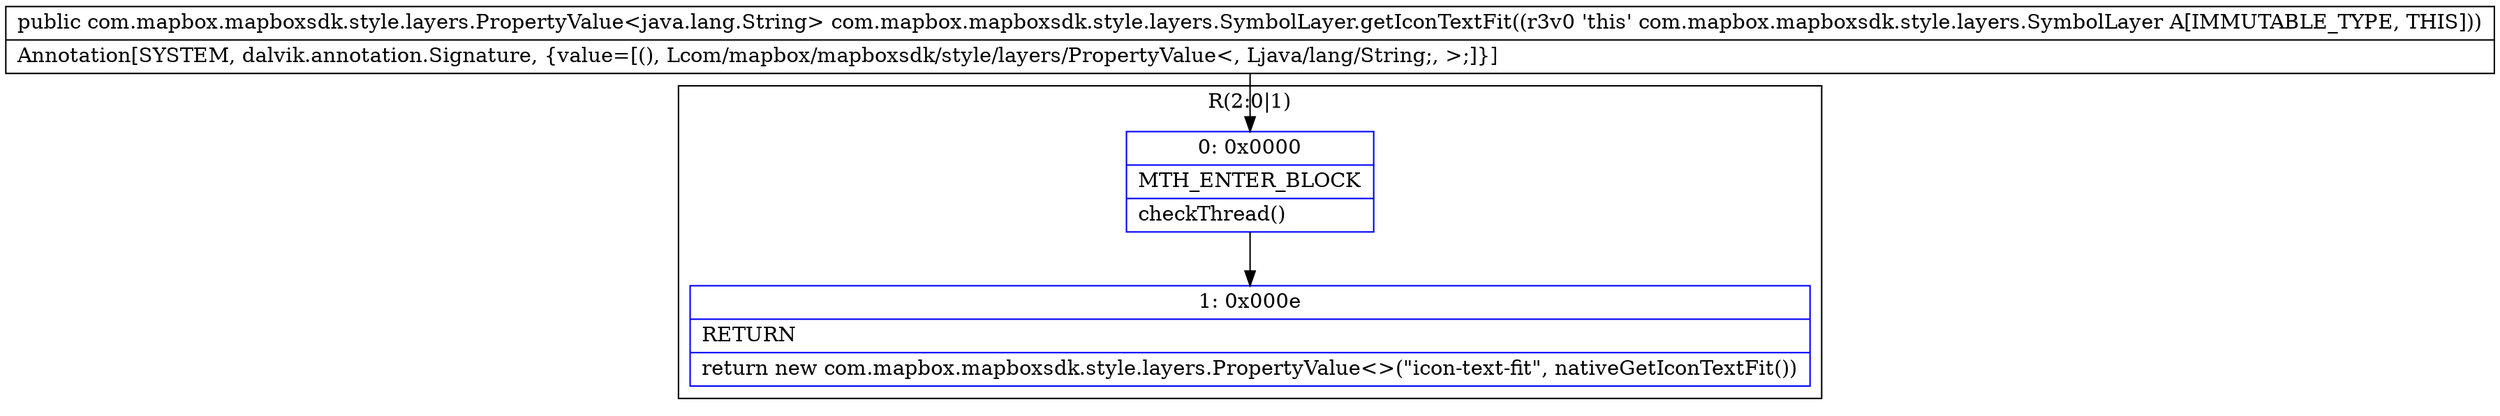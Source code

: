 digraph "CFG forcom.mapbox.mapboxsdk.style.layers.SymbolLayer.getIconTextFit()Lcom\/mapbox\/mapboxsdk\/style\/layers\/PropertyValue;" {
subgraph cluster_Region_380628508 {
label = "R(2:0|1)";
node [shape=record,color=blue];
Node_0 [shape=record,label="{0\:\ 0x0000|MTH_ENTER_BLOCK\l|checkThread()\l}"];
Node_1 [shape=record,label="{1\:\ 0x000e|RETURN\l|return new com.mapbox.mapboxsdk.style.layers.PropertyValue\<\>(\"icon\-text\-fit\", nativeGetIconTextFit())\l}"];
}
MethodNode[shape=record,label="{public com.mapbox.mapboxsdk.style.layers.PropertyValue\<java.lang.String\> com.mapbox.mapboxsdk.style.layers.SymbolLayer.getIconTextFit((r3v0 'this' com.mapbox.mapboxsdk.style.layers.SymbolLayer A[IMMUTABLE_TYPE, THIS]))  | Annotation[SYSTEM, dalvik.annotation.Signature, \{value=[(), Lcom\/mapbox\/mapboxsdk\/style\/layers\/PropertyValue\<, Ljava\/lang\/String;, \>;]\}]\l}"];
MethodNode -> Node_0;
Node_0 -> Node_1;
}


